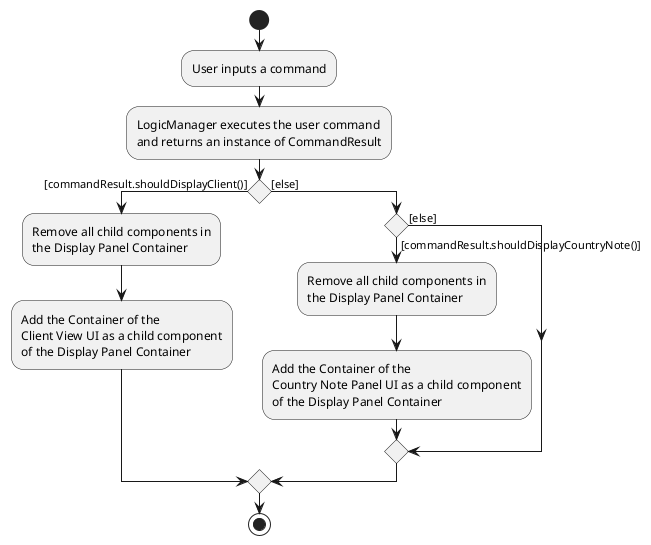 @startuml
start
:User inputs a command;

'Since the beta syntax does not support placing the condition outside the
'diamond we place it as the true branch instead.

:LogicManager executes the user command
and returns an instance of CommandResult;

if () then ([commandResult.shouldDisplayClient()])
    :Remove all child components in
    the Display Panel Container;
    :Add the Container of the
    Client View UI as a child component
    of the Display Panel Container;
else ([else])
  if () then ([commandResult.shouldDisplayCountryNote()])
      :Remove all child components in
      the Display Panel Container;
      :Add the Container of the
      Country Note Panel UI as a child component
      of the Display Panel Container;
  else ([else])
  endif
endif
stop
@enduml
